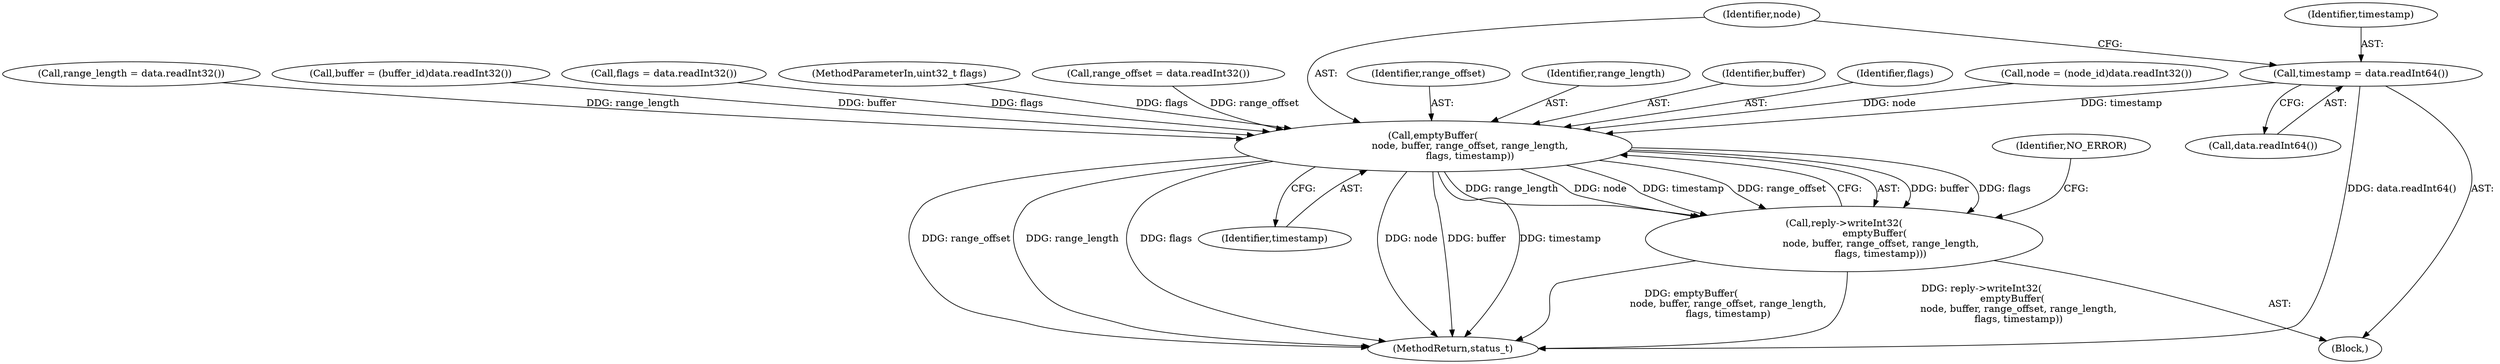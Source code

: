 digraph "0_Android_1171e7c047bf79e7c93342bb6a812c9edd86aa84@API" {
"1001000" [label="(Call,timestamp = data.readInt64())"];
"1001004" [label="(Call,emptyBuffer(\n                        node, buffer, range_offset, range_length,\n                        flags, timestamp))"];
"1001003" [label="(Call,reply->writeInt32(\n                    emptyBuffer(\n                        node, buffer, range_offset, range_length,\n                        flags, timestamp)))"];
"1001002" [label="(Call,data.readInt64())"];
"1001010" [label="(Identifier,timestamp)"];
"1000970" [label="(Block,)"];
"1001001" [label="(Identifier,timestamp)"];
"1001056" [label="(MethodReturn,status_t)"];
"1001007" [label="(Identifier,range_offset)"];
"1001003" [label="(Call,reply->writeInt32(\n                    emptyBuffer(\n                        node, buffer, range_offset, range_length,\n                        flags, timestamp)))"];
"1001000" [label="(Call,timestamp = data.readInt64())"];
"1001008" [label="(Identifier,range_length)"];
"1001006" [label="(Identifier,buffer)"];
"1000996" [label="(Call,flags = data.readInt32())"];
"1000105" [label="(MethodParameterIn,uint32_t flags)"];
"1000988" [label="(Call,range_offset = data.readInt32())"];
"1001005" [label="(Identifier,node)"];
"1001009" [label="(Identifier,flags)"];
"1000976" [label="(Call,node = (node_id)data.readInt32())"];
"1001012" [label="(Identifier,NO_ERROR)"];
"1001004" [label="(Call,emptyBuffer(\n                        node, buffer, range_offset, range_length,\n                        flags, timestamp))"];
"1000992" [label="(Call,range_length = data.readInt32())"];
"1000982" [label="(Call,buffer = (buffer_id)data.readInt32())"];
"1001000" -> "1000970"  [label="AST: "];
"1001000" -> "1001002"  [label="CFG: "];
"1001001" -> "1001000"  [label="AST: "];
"1001002" -> "1001000"  [label="AST: "];
"1001005" -> "1001000"  [label="CFG: "];
"1001000" -> "1001056"  [label="DDG: data.readInt64()"];
"1001000" -> "1001004"  [label="DDG: timestamp"];
"1001004" -> "1001003"  [label="AST: "];
"1001004" -> "1001010"  [label="CFG: "];
"1001005" -> "1001004"  [label="AST: "];
"1001006" -> "1001004"  [label="AST: "];
"1001007" -> "1001004"  [label="AST: "];
"1001008" -> "1001004"  [label="AST: "];
"1001009" -> "1001004"  [label="AST: "];
"1001010" -> "1001004"  [label="AST: "];
"1001003" -> "1001004"  [label="CFG: "];
"1001004" -> "1001056"  [label="DDG: range_length"];
"1001004" -> "1001056"  [label="DDG: range_offset"];
"1001004" -> "1001056"  [label="DDG: flags"];
"1001004" -> "1001056"  [label="DDG: node"];
"1001004" -> "1001056"  [label="DDG: buffer"];
"1001004" -> "1001056"  [label="DDG: timestamp"];
"1001004" -> "1001003"  [label="DDG: buffer"];
"1001004" -> "1001003"  [label="DDG: flags"];
"1001004" -> "1001003"  [label="DDG: range_length"];
"1001004" -> "1001003"  [label="DDG: node"];
"1001004" -> "1001003"  [label="DDG: timestamp"];
"1001004" -> "1001003"  [label="DDG: range_offset"];
"1000976" -> "1001004"  [label="DDG: node"];
"1000982" -> "1001004"  [label="DDG: buffer"];
"1000988" -> "1001004"  [label="DDG: range_offset"];
"1000992" -> "1001004"  [label="DDG: range_length"];
"1000996" -> "1001004"  [label="DDG: flags"];
"1000105" -> "1001004"  [label="DDG: flags"];
"1001003" -> "1000970"  [label="AST: "];
"1001012" -> "1001003"  [label="CFG: "];
"1001003" -> "1001056"  [label="DDG: reply->writeInt32(\n                    emptyBuffer(\n                        node, buffer, range_offset, range_length,\n                        flags, timestamp))"];
"1001003" -> "1001056"  [label="DDG: emptyBuffer(\n                        node, buffer, range_offset, range_length,\n                        flags, timestamp)"];
}
